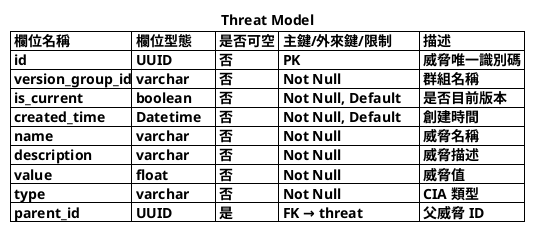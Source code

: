 @startuml
title
  Threat Model
  |= 欄位名稱       |= 欄位型態   |= 是否可空 | 主鍵/外來鍵/限制       |= 描述           |
  | id              | UUID        | 否       | PK                    | 威脅唯一識別碼 |
  | version_group_id| varchar     | 否       | Not Null              | 群組名稱       |
  | is_current      | boolean     | 否       | Not Null, Default     | 是否目前版本   |
  | created_time    | Datetime    | 否       | Not Null, Default     | 創建時間       |
  | name            | varchar     | 否       | Not Null              | 威脅名稱       |
  | description     | varchar     | 否       | Not Null              | 威脅描述       |
  | value           | float       | 否       | Not Null              | 威脅值         |
  | type            | varchar     | 否       | Not Null              | CIA 類型      |
  | parent_id       | UUID        | 是       | FK → threat           | 父威脅 ID      |
end title
@enduml
